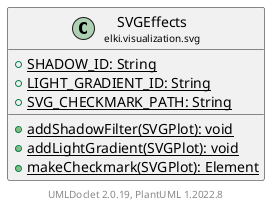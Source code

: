 @startuml
    remove .*\.(Instance|Par|Parameterizer|Factory)$
    set namespaceSeparator none
    hide empty fields
    hide empty methods

    class "<size:14>SVGEffects\n<size:10>elki.visualization.svg" as elki.visualization.svg.SVGEffects [[SVGEffects.html]] {
        {static} +SHADOW_ID: String
        {static} +LIGHT_GRADIENT_ID: String
        {static} +SVG_CHECKMARK_PATH: String
        {static} +addShadowFilter(SVGPlot): void
        {static} +addLightGradient(SVGPlot): void
        {static} +makeCheckmark(SVGPlot): Element
    }

    center footer UMLDoclet 2.0.19, PlantUML 1.2022.8
@enduml
